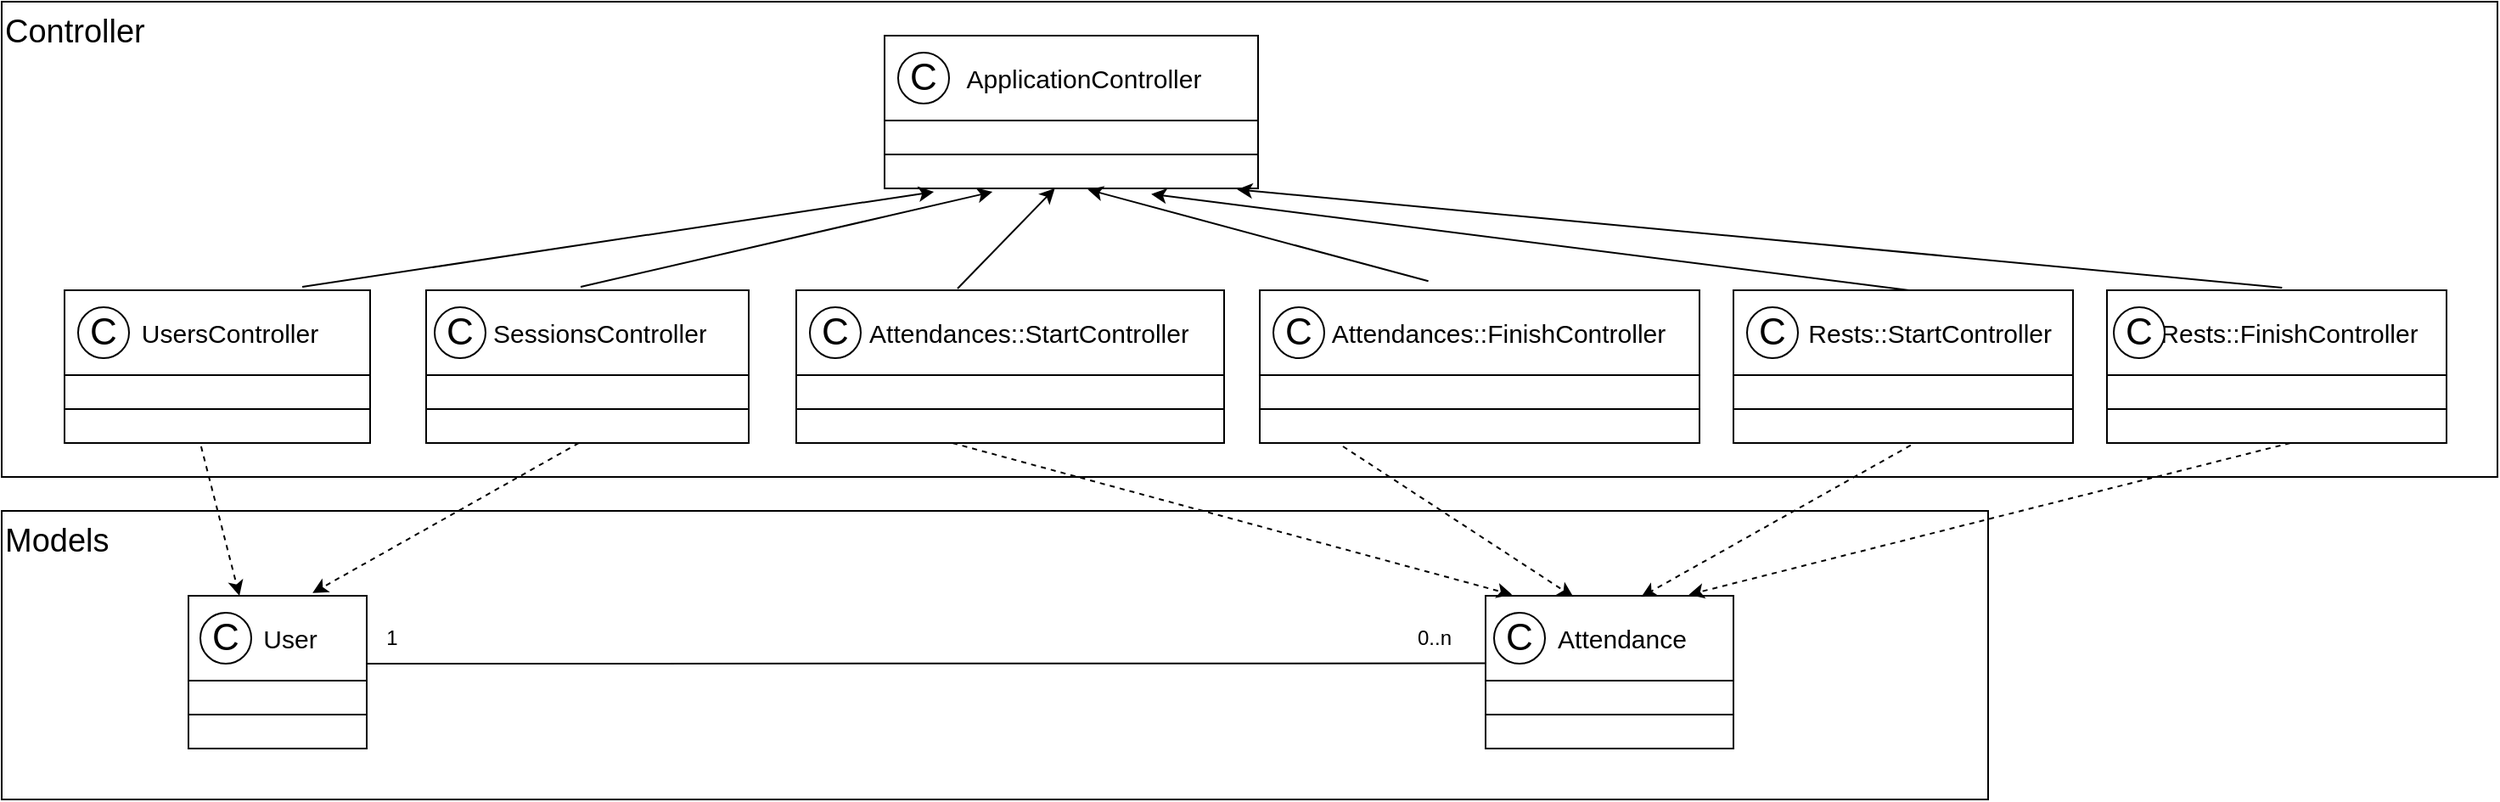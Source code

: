 <mxfile version="28.1.2">
  <diagram name="ページ1" id="R2JjqRzub-qG9FKg8T6q">
    <mxGraphModel dx="1009" dy="784" grid="1" gridSize="10" guides="1" tooltips="1" connect="1" arrows="1" fold="1" page="1" pageScale="1" pageWidth="827" pageHeight="1169" math="0" shadow="0">
      <root>
        <mxCell id="0" />
        <mxCell id="1" parent="0" />
        <mxCell id="P_p7sKXOOQL_kKfrtuSk-108" value="&lt;span style=&quot;font-size: 19px;&quot;&gt;Models&lt;/span&gt;" style="html=1;whiteSpace=wrap;align=left;verticalAlign=top;" parent="1" vertex="1">
          <mxGeometry x="20" y="330" width="1170" height="170" as="geometry" />
        </mxCell>
        <mxCell id="P_p7sKXOOQL_kKfrtuSk-89" value="&lt;font style=&quot;font-size: 19px;&quot;&gt;Controller&lt;/font&gt;" style="html=1;whiteSpace=wrap;align=left;verticalAlign=top;" parent="1" vertex="1">
          <mxGeometry x="20" y="30" width="1470" height="280" as="geometry" />
        </mxCell>
        <mxCell id="P_p7sKXOOQL_kKfrtuSk-25" value="" style="shape=table;startSize=0;container=1;collapsible=0;childLayout=tableLayout;" parent="1" vertex="1">
          <mxGeometry x="488" y="200" width="252" height="90.0" as="geometry" />
        </mxCell>
        <mxCell id="P_p7sKXOOQL_kKfrtuSk-26" value="" style="shape=tableRow;horizontal=0;startSize=0;swimlaneHead=0;swimlaneBody=0;strokeColor=inherit;top=0;left=0;bottom=0;right=0;collapsible=0;dropTarget=0;fillColor=none;points=[[0,0.5],[1,0.5]];portConstraint=eastwest;" parent="P_p7sKXOOQL_kKfrtuSk-25" vertex="1">
          <mxGeometry width="252" height="50" as="geometry" />
        </mxCell>
        <mxCell id="P_p7sKXOOQL_kKfrtuSk-27" value="&lt;span style=&quot;font-size: 15px; text-align: left;&quot;&gt;　&amp;nbsp; Attendances::StartController&lt;/span&gt;" style="shape=partialRectangle;html=1;whiteSpace=wrap;connectable=0;strokeColor=inherit;overflow=hidden;fillColor=none;top=0;left=0;bottom=0;right=0;pointerEvents=1;" parent="P_p7sKXOOQL_kKfrtuSk-26" vertex="1">
          <mxGeometry width="252" height="50" as="geometry">
            <mxRectangle width="252" height="50" as="alternateBounds" />
          </mxGeometry>
        </mxCell>
        <mxCell id="P_p7sKXOOQL_kKfrtuSk-28" value="" style="shape=tableRow;horizontal=0;startSize=0;swimlaneHead=0;swimlaneBody=0;strokeColor=inherit;top=0;left=0;bottom=0;right=0;collapsible=0;dropTarget=0;fillColor=none;points=[[0,0.5],[1,0.5]];portConstraint=eastwest;fontSize=6;" parent="P_p7sKXOOQL_kKfrtuSk-25" vertex="1">
          <mxGeometry y="50" width="252" height="20" as="geometry" />
        </mxCell>
        <mxCell id="P_p7sKXOOQL_kKfrtuSk-29" value="" style="shape=partialRectangle;html=1;whiteSpace=wrap;connectable=0;strokeColor=inherit;overflow=hidden;fillColor=none;top=0;left=0;bottom=0;right=0;pointerEvents=1;" parent="P_p7sKXOOQL_kKfrtuSk-28" vertex="1">
          <mxGeometry width="252" height="20" as="geometry">
            <mxRectangle width="252" height="20" as="alternateBounds" />
          </mxGeometry>
        </mxCell>
        <mxCell id="P_p7sKXOOQL_kKfrtuSk-30" value="" style="shape=tableRow;horizontal=0;startSize=0;swimlaneHead=0;swimlaneBody=0;strokeColor=inherit;top=0;left=0;bottom=0;right=0;collapsible=0;dropTarget=0;fillColor=none;points=[[0,0.5],[1,0.5]];portConstraint=eastwest;" parent="P_p7sKXOOQL_kKfrtuSk-25" vertex="1">
          <mxGeometry y="70" width="252" height="20" as="geometry" />
        </mxCell>
        <mxCell id="P_p7sKXOOQL_kKfrtuSk-31" value="" style="shape=partialRectangle;html=1;whiteSpace=wrap;connectable=0;strokeColor=inherit;overflow=hidden;fillColor=none;top=0;left=0;bottom=0;right=0;pointerEvents=1;fontSize=6;spacing=2;" parent="P_p7sKXOOQL_kKfrtuSk-30" vertex="1">
          <mxGeometry width="252" height="20" as="geometry">
            <mxRectangle width="252" height="20" as="alternateBounds" />
          </mxGeometry>
        </mxCell>
        <mxCell id="P_p7sKXOOQL_kKfrtuSk-32" value="&lt;font style=&quot;font-size: 22px;&quot;&gt;C&lt;/font&gt;" style="ellipse;whiteSpace=wrap;html=1;aspect=fixed;" parent="1" vertex="1">
          <mxGeometry x="496" y="210" width="30" height="30" as="geometry" />
        </mxCell>
        <mxCell id="P_p7sKXOOQL_kKfrtuSk-33" value="" style="group" parent="1" vertex="1" connectable="0">
          <mxGeometry x="540" y="70" width="220" height="90.0" as="geometry" />
        </mxCell>
        <mxCell id="P_p7sKXOOQL_kKfrtuSk-16" value="" style="shape=table;startSize=0;container=1;collapsible=0;childLayout=tableLayout;" parent="P_p7sKXOOQL_kKfrtuSk-33" vertex="1">
          <mxGeometry y="-20" width="220" height="90.0" as="geometry" />
        </mxCell>
        <mxCell id="P_p7sKXOOQL_kKfrtuSk-17" value="" style="shape=tableRow;horizontal=0;startSize=0;swimlaneHead=0;swimlaneBody=0;strokeColor=inherit;top=0;left=0;bottom=0;right=0;collapsible=0;dropTarget=0;fillColor=none;points=[[0,0.5],[1,0.5]];portConstraint=eastwest;" parent="P_p7sKXOOQL_kKfrtuSk-16" vertex="1">
          <mxGeometry width="220" height="50" as="geometry" />
        </mxCell>
        <mxCell id="P_p7sKXOOQL_kKfrtuSk-18" value="&lt;span style=&quot;font-size: 15px; text-align: left;&quot;&gt;　ApplicationController&lt;/span&gt;" style="shape=partialRectangle;html=1;whiteSpace=wrap;connectable=0;strokeColor=inherit;overflow=hidden;fillColor=none;top=0;left=0;bottom=0;right=0;pointerEvents=1;" parent="P_p7sKXOOQL_kKfrtuSk-17" vertex="1">
          <mxGeometry width="220" height="50" as="geometry">
            <mxRectangle width="220" height="50" as="alternateBounds" />
          </mxGeometry>
        </mxCell>
        <mxCell id="P_p7sKXOOQL_kKfrtuSk-19" value="" style="shape=tableRow;horizontal=0;startSize=0;swimlaneHead=0;swimlaneBody=0;strokeColor=inherit;top=0;left=0;bottom=0;right=0;collapsible=0;dropTarget=0;fillColor=none;points=[[0,0.5],[1,0.5]];portConstraint=eastwest;fontSize=6;" parent="P_p7sKXOOQL_kKfrtuSk-16" vertex="1">
          <mxGeometry y="50" width="220" height="20" as="geometry" />
        </mxCell>
        <mxCell id="P_p7sKXOOQL_kKfrtuSk-20" value="" style="shape=partialRectangle;html=1;whiteSpace=wrap;connectable=0;strokeColor=inherit;overflow=hidden;fillColor=none;top=0;left=0;bottom=0;right=0;pointerEvents=1;" parent="P_p7sKXOOQL_kKfrtuSk-19" vertex="1">
          <mxGeometry width="220" height="20" as="geometry">
            <mxRectangle width="220" height="20" as="alternateBounds" />
          </mxGeometry>
        </mxCell>
        <mxCell id="P_p7sKXOOQL_kKfrtuSk-21" value="" style="shape=tableRow;horizontal=0;startSize=0;swimlaneHead=0;swimlaneBody=0;strokeColor=inherit;top=0;left=0;bottom=0;right=0;collapsible=0;dropTarget=0;fillColor=none;points=[[0,0.5],[1,0.5]];portConstraint=eastwest;" parent="P_p7sKXOOQL_kKfrtuSk-16" vertex="1">
          <mxGeometry y="70" width="220" height="20" as="geometry" />
        </mxCell>
        <mxCell id="P_p7sKXOOQL_kKfrtuSk-22" value="" style="shape=partialRectangle;html=1;whiteSpace=wrap;connectable=0;strokeColor=inherit;overflow=hidden;fillColor=none;top=0;left=0;bottom=0;right=0;pointerEvents=1;fontSize=6;spacing=2;" parent="P_p7sKXOOQL_kKfrtuSk-21" vertex="1">
          <mxGeometry width="220" height="20" as="geometry">
            <mxRectangle width="220" height="20" as="alternateBounds" />
          </mxGeometry>
        </mxCell>
        <mxCell id="P_p7sKXOOQL_kKfrtuSk-2" value="&lt;font style=&quot;font-size: 22px;&quot;&gt;C&lt;/font&gt;" style="ellipse;whiteSpace=wrap;html=1;aspect=fixed;" parent="P_p7sKXOOQL_kKfrtuSk-33" vertex="1">
          <mxGeometry x="8" y="-10" width="30" height="30" as="geometry" />
        </mxCell>
        <mxCell id="P_p7sKXOOQL_kKfrtuSk-34" value="" style="shape=table;startSize=0;container=1;collapsible=0;childLayout=tableLayout;" parent="1" vertex="1">
          <mxGeometry x="270" y="200" width="190" height="90" as="geometry" />
        </mxCell>
        <mxCell id="P_p7sKXOOQL_kKfrtuSk-35" value="" style="shape=tableRow;horizontal=0;startSize=0;swimlaneHead=0;swimlaneBody=0;strokeColor=inherit;top=0;left=0;bottom=0;right=0;collapsible=0;dropTarget=0;fillColor=none;points=[[0,0.5],[1,0.5]];portConstraint=eastwest;" parent="P_p7sKXOOQL_kKfrtuSk-34" vertex="1">
          <mxGeometry width="190" height="50" as="geometry" />
        </mxCell>
        <mxCell id="P_p7sKXOOQL_kKfrtuSk-36" value="&lt;span style=&quot;font-size: 15px; text-align: left;&quot;&gt;　SessionsController&lt;/span&gt;" style="shape=partialRectangle;html=1;whiteSpace=wrap;connectable=0;strokeColor=inherit;overflow=hidden;fillColor=none;top=0;left=0;bottom=0;right=0;pointerEvents=1;" parent="P_p7sKXOOQL_kKfrtuSk-35" vertex="1">
          <mxGeometry width="190" height="50" as="geometry">
            <mxRectangle width="190" height="50" as="alternateBounds" />
          </mxGeometry>
        </mxCell>
        <mxCell id="P_p7sKXOOQL_kKfrtuSk-37" value="" style="shape=tableRow;horizontal=0;startSize=0;swimlaneHead=0;swimlaneBody=0;strokeColor=inherit;top=0;left=0;bottom=0;right=0;collapsible=0;dropTarget=0;fillColor=none;points=[[0,0.5],[1,0.5]];portConstraint=eastwest;fontSize=6;" parent="P_p7sKXOOQL_kKfrtuSk-34" vertex="1">
          <mxGeometry y="50" width="190" height="20" as="geometry" />
        </mxCell>
        <mxCell id="P_p7sKXOOQL_kKfrtuSk-38" value="" style="shape=partialRectangle;html=1;whiteSpace=wrap;connectable=0;strokeColor=inherit;overflow=hidden;fillColor=none;top=0;left=0;bottom=0;right=0;pointerEvents=1;" parent="P_p7sKXOOQL_kKfrtuSk-37" vertex="1">
          <mxGeometry width="190" height="20" as="geometry">
            <mxRectangle width="190" height="20" as="alternateBounds" />
          </mxGeometry>
        </mxCell>
        <mxCell id="P_p7sKXOOQL_kKfrtuSk-39" value="" style="shape=tableRow;horizontal=0;startSize=0;swimlaneHead=0;swimlaneBody=0;strokeColor=inherit;top=0;left=0;bottom=0;right=0;collapsible=0;dropTarget=0;fillColor=none;points=[[0,0.5],[1,0.5]];portConstraint=eastwest;" parent="P_p7sKXOOQL_kKfrtuSk-34" vertex="1">
          <mxGeometry y="70" width="190" height="20" as="geometry" />
        </mxCell>
        <mxCell id="P_p7sKXOOQL_kKfrtuSk-40" value="" style="shape=partialRectangle;html=1;whiteSpace=wrap;connectable=0;strokeColor=inherit;overflow=hidden;fillColor=none;top=0;left=0;bottom=0;right=0;pointerEvents=1;fontSize=6;spacing=2;" parent="P_p7sKXOOQL_kKfrtuSk-39" vertex="1">
          <mxGeometry width="190" height="20" as="geometry">
            <mxRectangle width="190" height="20" as="alternateBounds" />
          </mxGeometry>
        </mxCell>
        <mxCell id="P_p7sKXOOQL_kKfrtuSk-41" value="&lt;font style=&quot;font-size: 22px;&quot;&gt;C&lt;/font&gt;" style="ellipse;whiteSpace=wrap;html=1;aspect=fixed;" parent="1" vertex="1">
          <mxGeometry x="275" y="210" width="30" height="30" as="geometry" />
        </mxCell>
        <mxCell id="P_p7sKXOOQL_kKfrtuSk-42" value="" style="shape=table;startSize=0;container=1;collapsible=0;childLayout=tableLayout;" parent="1" vertex="1">
          <mxGeometry x="57" y="200" width="180" height="90.0" as="geometry" />
        </mxCell>
        <mxCell id="P_p7sKXOOQL_kKfrtuSk-43" value="" style="shape=tableRow;horizontal=0;startSize=0;swimlaneHead=0;swimlaneBody=0;strokeColor=inherit;top=0;left=0;bottom=0;right=0;collapsible=0;dropTarget=0;fillColor=none;points=[[0,0.5],[1,0.5]];portConstraint=eastwest;" parent="P_p7sKXOOQL_kKfrtuSk-42" vertex="1">
          <mxGeometry width="180" height="50" as="geometry" />
        </mxCell>
        <mxCell id="P_p7sKXOOQL_kKfrtuSk-44" value="&lt;span style=&quot;font-size: 15px; text-align: left;&quot;&gt;　UsersController&lt;/span&gt;" style="shape=partialRectangle;html=1;whiteSpace=wrap;connectable=0;strokeColor=inherit;overflow=hidden;fillColor=none;top=0;left=0;bottom=0;right=0;pointerEvents=1;" parent="P_p7sKXOOQL_kKfrtuSk-43" vertex="1">
          <mxGeometry width="180" height="50" as="geometry">
            <mxRectangle width="180" height="50" as="alternateBounds" />
          </mxGeometry>
        </mxCell>
        <mxCell id="P_p7sKXOOQL_kKfrtuSk-45" value="" style="shape=tableRow;horizontal=0;startSize=0;swimlaneHead=0;swimlaneBody=0;strokeColor=inherit;top=0;left=0;bottom=0;right=0;collapsible=0;dropTarget=0;fillColor=none;points=[[0,0.5],[1,0.5]];portConstraint=eastwest;fontSize=6;" parent="P_p7sKXOOQL_kKfrtuSk-42" vertex="1">
          <mxGeometry y="50" width="180" height="20" as="geometry" />
        </mxCell>
        <mxCell id="P_p7sKXOOQL_kKfrtuSk-46" value="" style="shape=partialRectangle;html=1;whiteSpace=wrap;connectable=0;strokeColor=inherit;overflow=hidden;fillColor=none;top=0;left=0;bottom=0;right=0;pointerEvents=1;" parent="P_p7sKXOOQL_kKfrtuSk-45" vertex="1">
          <mxGeometry width="180" height="20" as="geometry">
            <mxRectangle width="180" height="20" as="alternateBounds" />
          </mxGeometry>
        </mxCell>
        <mxCell id="P_p7sKXOOQL_kKfrtuSk-47" value="" style="shape=tableRow;horizontal=0;startSize=0;swimlaneHead=0;swimlaneBody=0;strokeColor=inherit;top=0;left=0;bottom=0;right=0;collapsible=0;dropTarget=0;fillColor=none;points=[[0,0.5],[1,0.5]];portConstraint=eastwest;" parent="P_p7sKXOOQL_kKfrtuSk-42" vertex="1">
          <mxGeometry y="70" width="180" height="20" as="geometry" />
        </mxCell>
        <mxCell id="P_p7sKXOOQL_kKfrtuSk-48" value="" style="shape=partialRectangle;html=1;whiteSpace=wrap;connectable=0;strokeColor=inherit;overflow=hidden;fillColor=none;top=0;left=0;bottom=0;right=0;pointerEvents=1;fontSize=6;spacing=2;" parent="P_p7sKXOOQL_kKfrtuSk-47" vertex="1">
          <mxGeometry width="180" height="20" as="geometry">
            <mxRectangle width="180" height="20" as="alternateBounds" />
          </mxGeometry>
        </mxCell>
        <mxCell id="P_p7sKXOOQL_kKfrtuSk-49" value="&lt;font style=&quot;font-size: 22px;&quot;&gt;C&lt;/font&gt;" style="ellipse;whiteSpace=wrap;html=1;aspect=fixed;" parent="1" vertex="1">
          <mxGeometry x="65" y="210" width="30" height="30" as="geometry" />
        </mxCell>
        <mxCell id="P_p7sKXOOQL_kKfrtuSk-61" value="" style="endArrow=classic;html=1;rounded=0;exitX=0.479;exitY=-0.04;exitDx=0;exitDy=0;exitPerimeter=0;entryX=0.289;entryY=1.1;entryDx=0;entryDy=0;entryPerimeter=0;" parent="1" target="P_p7sKXOOQL_kKfrtuSk-21" edge="1" source="P_p7sKXOOQL_kKfrtuSk-35">
          <mxGeometry width="50" height="50" relative="1" as="geometry">
            <mxPoint x="329.62" y="200" as="sourcePoint" />
            <mxPoint x="610" y="161" as="targetPoint" />
          </mxGeometry>
        </mxCell>
        <mxCell id="P_p7sKXOOQL_kKfrtuSk-62" value="" style="endArrow=classic;html=1;rounded=0;entryX=0.132;entryY=1.1;entryDx=0;entryDy=0;entryPerimeter=0;exitX=0.778;exitY=-0.04;exitDx=0;exitDy=0;exitPerimeter=0;" parent="1" source="P_p7sKXOOQL_kKfrtuSk-43" edge="1" target="P_p7sKXOOQL_kKfrtuSk-21">
          <mxGeometry width="50" height="50" relative="1" as="geometry">
            <mxPoint x="270" y="198.45" as="sourcePoint" />
            <mxPoint x="558.28" y="160" as="targetPoint" />
          </mxGeometry>
        </mxCell>
        <mxCell id="P_p7sKXOOQL_kKfrtuSk-63" value="" style="endArrow=classic;html=1;rounded=0;" parent="1" edge="1" target="P_p7sKXOOQL_kKfrtuSk-21">
          <mxGeometry width="50" height="50" relative="1" as="geometry">
            <mxPoint x="583" y="199" as="sourcePoint" />
            <mxPoint x="526" y="160" as="targetPoint" />
          </mxGeometry>
        </mxCell>
        <mxCell id="P_p7sKXOOQL_kKfrtuSk-64" value="" style="endArrow=classic;html=1;rounded=0;entryX=0.544;entryY=1.033;entryDx=0;entryDy=0;entryPerimeter=0;exitX=0.434;exitY=-0.04;exitDx=0;exitDy=0;exitPerimeter=0;" parent="1" edge="1" target="P_p7sKXOOQL_kKfrtuSk-21">
          <mxGeometry width="50" height="50" relative="1" as="geometry">
            <mxPoint x="860.306" y="194.66" as="sourcePoint" />
            <mxPoint x="660.0" y="160.0" as="targetPoint" />
          </mxGeometry>
        </mxCell>
        <mxCell id="P_p7sKXOOQL_kKfrtuSk-65" value="" style="shape=table;startSize=0;container=1;collapsible=0;childLayout=tableLayout;" parent="1" vertex="1">
          <mxGeometry x="130" y="380" width="105.0" height="90" as="geometry" />
        </mxCell>
        <mxCell id="P_p7sKXOOQL_kKfrtuSk-66" value="" style="shape=tableRow;horizontal=0;startSize=0;swimlaneHead=0;swimlaneBody=0;strokeColor=inherit;top=0;left=0;bottom=0;right=0;collapsible=0;dropTarget=0;fillColor=none;points=[[0,0.5],[1,0.5]];portConstraint=eastwest;" parent="P_p7sKXOOQL_kKfrtuSk-65" vertex="1">
          <mxGeometry width="105.0" height="50" as="geometry" />
        </mxCell>
        <mxCell id="P_p7sKXOOQL_kKfrtuSk-67" value="&lt;span style=&quot;font-size: 15px; text-align: left;&quot;&gt;　User&lt;/span&gt;" style="shape=partialRectangle;html=1;whiteSpace=wrap;connectable=0;strokeColor=inherit;overflow=hidden;fillColor=none;top=0;left=0;bottom=0;right=0;pointerEvents=1;" parent="P_p7sKXOOQL_kKfrtuSk-66" vertex="1">
          <mxGeometry width="105" height="50" as="geometry">
            <mxRectangle width="105" height="50" as="alternateBounds" />
          </mxGeometry>
        </mxCell>
        <mxCell id="P_p7sKXOOQL_kKfrtuSk-68" value="" style="shape=tableRow;horizontal=0;startSize=0;swimlaneHead=0;swimlaneBody=0;strokeColor=inherit;top=0;left=0;bottom=0;right=0;collapsible=0;dropTarget=0;fillColor=none;points=[[0,0.5],[1,0.5]];portConstraint=eastwest;fontSize=6;" parent="P_p7sKXOOQL_kKfrtuSk-65" vertex="1">
          <mxGeometry y="50" width="105.0" height="20" as="geometry" />
        </mxCell>
        <mxCell id="P_p7sKXOOQL_kKfrtuSk-69" value="" style="shape=partialRectangle;html=1;whiteSpace=wrap;connectable=0;strokeColor=inherit;overflow=hidden;fillColor=none;top=0;left=0;bottom=0;right=0;pointerEvents=1;" parent="P_p7sKXOOQL_kKfrtuSk-68" vertex="1">
          <mxGeometry width="105" height="20" as="geometry">
            <mxRectangle width="105" height="20" as="alternateBounds" />
          </mxGeometry>
        </mxCell>
        <mxCell id="P_p7sKXOOQL_kKfrtuSk-70" value="" style="shape=tableRow;horizontal=0;startSize=0;swimlaneHead=0;swimlaneBody=0;strokeColor=inherit;top=0;left=0;bottom=0;right=0;collapsible=0;dropTarget=0;fillColor=none;points=[[0,0.5],[1,0.5]];portConstraint=eastwest;" parent="P_p7sKXOOQL_kKfrtuSk-65" vertex="1">
          <mxGeometry y="70" width="105.0" height="20" as="geometry" />
        </mxCell>
        <mxCell id="P_p7sKXOOQL_kKfrtuSk-71" value="" style="shape=partialRectangle;html=1;whiteSpace=wrap;connectable=0;strokeColor=inherit;overflow=hidden;fillColor=none;top=0;left=0;bottom=0;right=0;pointerEvents=1;fontSize=6;spacing=2;" parent="P_p7sKXOOQL_kKfrtuSk-70" vertex="1">
          <mxGeometry width="105" height="20" as="geometry">
            <mxRectangle width="105" height="20" as="alternateBounds" />
          </mxGeometry>
        </mxCell>
        <mxCell id="P_p7sKXOOQL_kKfrtuSk-72" value="&lt;font style=&quot;font-size: 22px;&quot;&gt;C&lt;/font&gt;" style="ellipse;whiteSpace=wrap;html=1;aspect=fixed;" parent="1" vertex="1">
          <mxGeometry x="137" y="390" width="30" height="30" as="geometry" />
        </mxCell>
        <mxCell id="P_p7sKXOOQL_kKfrtuSk-73" value="" style="shape=table;startSize=0;container=1;collapsible=0;childLayout=tableLayout;" parent="1" vertex="1">
          <mxGeometry x="894" y="380" width="146.0" height="90" as="geometry" />
        </mxCell>
        <mxCell id="P_p7sKXOOQL_kKfrtuSk-74" value="" style="shape=tableRow;horizontal=0;startSize=0;swimlaneHead=0;swimlaneBody=0;strokeColor=inherit;top=0;left=0;bottom=0;right=0;collapsible=0;dropTarget=0;fillColor=none;points=[[0,0.5],[1,0.5]];portConstraint=eastwest;" parent="P_p7sKXOOQL_kKfrtuSk-73" vertex="1">
          <mxGeometry width="146.0" height="50" as="geometry" />
        </mxCell>
        <mxCell id="P_p7sKXOOQL_kKfrtuSk-75" value="&lt;span style=&quot;font-size: 15px; text-align: left;&quot;&gt;　Attendance&lt;/span&gt;" style="shape=partialRectangle;html=1;whiteSpace=wrap;connectable=0;strokeColor=inherit;overflow=hidden;fillColor=none;top=0;left=0;bottom=0;right=0;pointerEvents=1;" parent="P_p7sKXOOQL_kKfrtuSk-74" vertex="1">
          <mxGeometry width="146" height="50" as="geometry">
            <mxRectangle width="146" height="50" as="alternateBounds" />
          </mxGeometry>
        </mxCell>
        <mxCell id="P_p7sKXOOQL_kKfrtuSk-76" value="" style="shape=tableRow;horizontal=0;startSize=0;swimlaneHead=0;swimlaneBody=0;strokeColor=inherit;top=0;left=0;bottom=0;right=0;collapsible=0;dropTarget=0;fillColor=none;points=[[0,0.5],[1,0.5]];portConstraint=eastwest;fontSize=6;" parent="P_p7sKXOOQL_kKfrtuSk-73" vertex="1">
          <mxGeometry y="50" width="146.0" height="20" as="geometry" />
        </mxCell>
        <mxCell id="P_p7sKXOOQL_kKfrtuSk-77" value="" style="shape=partialRectangle;html=1;whiteSpace=wrap;connectable=0;strokeColor=inherit;overflow=hidden;fillColor=none;top=0;left=0;bottom=0;right=0;pointerEvents=1;" parent="P_p7sKXOOQL_kKfrtuSk-76" vertex="1">
          <mxGeometry width="146" height="20" as="geometry">
            <mxRectangle width="146" height="20" as="alternateBounds" />
          </mxGeometry>
        </mxCell>
        <mxCell id="P_p7sKXOOQL_kKfrtuSk-78" value="" style="shape=tableRow;horizontal=0;startSize=0;swimlaneHead=0;swimlaneBody=0;strokeColor=inherit;top=0;left=0;bottom=0;right=0;collapsible=0;dropTarget=0;fillColor=none;points=[[0,0.5],[1,0.5]];portConstraint=eastwest;" parent="P_p7sKXOOQL_kKfrtuSk-73" vertex="1">
          <mxGeometry y="70" width="146.0" height="20" as="geometry" />
        </mxCell>
        <mxCell id="P_p7sKXOOQL_kKfrtuSk-79" value="" style="shape=partialRectangle;html=1;whiteSpace=wrap;connectable=0;strokeColor=inherit;overflow=hidden;fillColor=none;top=0;left=0;bottom=0;right=0;pointerEvents=1;fontSize=6;spacing=2;" parent="P_p7sKXOOQL_kKfrtuSk-78" vertex="1">
          <mxGeometry width="146" height="20" as="geometry">
            <mxRectangle width="146" height="20" as="alternateBounds" />
          </mxGeometry>
        </mxCell>
        <mxCell id="P_p7sKXOOQL_kKfrtuSk-80" value="&lt;font style=&quot;font-size: 22px;&quot;&gt;C&lt;/font&gt;" style="ellipse;whiteSpace=wrap;html=1;aspect=fixed;" parent="1" vertex="1">
          <mxGeometry x="899" y="390" width="30" height="30" as="geometry" />
        </mxCell>
        <mxCell id="P_p7sKXOOQL_kKfrtuSk-81" value="" style="endArrow=classic;html=1;rounded=0;dashed=1;exitX=0.447;exitY=1.102;exitDx=0;exitDy=0;exitPerimeter=0;entryX=0.286;entryY=0;entryDx=0;entryDy=0;entryPerimeter=0;" parent="1" source="P_p7sKXOOQL_kKfrtuSk-47" target="P_p7sKXOOQL_kKfrtuSk-66" edge="1">
          <mxGeometry width="50" height="50" relative="1" as="geometry">
            <mxPoint x="140" y="400" as="sourcePoint" />
            <mxPoint x="190" y="350" as="targetPoint" />
          </mxGeometry>
        </mxCell>
        <mxCell id="P_p7sKXOOQL_kKfrtuSk-82" value="" style="endArrow=classic;html=1;rounded=0;dashed=1;exitX=0.447;exitY=1.102;exitDx=0;exitDy=0;exitPerimeter=0;entryX=0.696;entryY=-0.033;entryDx=0;entryDy=0;entryPerimeter=0;" parent="1" target="P_p7sKXOOQL_kKfrtuSk-66" edge="1">
          <mxGeometry width="50" height="50" relative="1" as="geometry">
            <mxPoint x="360" y="290" as="sourcePoint" />
            <mxPoint x="453" y="348" as="targetPoint" />
          </mxGeometry>
        </mxCell>
        <mxCell id="P_p7sKXOOQL_kKfrtuSk-83" value="" style="endArrow=classic;html=1;rounded=0;dashed=1;exitX=0.447;exitY=1.102;exitDx=0;exitDy=0;exitPerimeter=0;entryX=0.107;entryY=-0.013;entryDx=0;entryDy=0;entryPerimeter=0;" parent="1" target="P_p7sKXOOQL_kKfrtuSk-74" edge="1">
          <mxGeometry width="50" height="50" relative="1" as="geometry">
            <mxPoint x="580" y="290" as="sourcePoint" />
            <mxPoint x="673" y="348" as="targetPoint" />
          </mxGeometry>
        </mxCell>
        <mxCell id="P_p7sKXOOQL_kKfrtuSk-84" value="" style="endArrow=classic;html=1;rounded=0;dashed=1;exitX=0.447;exitY=1.102;exitDx=0;exitDy=0;exitPerimeter=0;entryX=0.354;entryY=0.013;entryDx=0;entryDy=0;entryPerimeter=0;" parent="1" target="P_p7sKXOOQL_kKfrtuSk-74" edge="1">
          <mxGeometry width="50" height="50" relative="1" as="geometry">
            <mxPoint x="810" y="292" as="sourcePoint" />
            <mxPoint x="983" y="378" as="targetPoint" />
          </mxGeometry>
        </mxCell>
        <mxCell id="P_p7sKXOOQL_kKfrtuSk-85" value="" style="endArrow=none;html=1;rounded=0;exitX=1;exitY=0.5;exitDx=0;exitDy=0;entryX=0.001;entryY=0.796;entryDx=0;entryDy=0;entryPerimeter=0;" parent="1" target="P_p7sKXOOQL_kKfrtuSk-74" edge="1">
          <mxGeometry width="50" height="50" relative="1" as="geometry">
            <mxPoint x="235.0" y="420" as="sourcePoint" />
            <mxPoint x="592" y="420" as="targetPoint" />
          </mxGeometry>
        </mxCell>
        <mxCell id="P_p7sKXOOQL_kKfrtuSk-86" value="1" style="text;html=1;align=center;verticalAlign=middle;whiteSpace=wrap;rounded=0;" parent="1" vertex="1">
          <mxGeometry x="220" y="390" width="60" height="30" as="geometry" />
        </mxCell>
        <mxCell id="P_p7sKXOOQL_kKfrtuSk-87" value="0..n" style="text;html=1;align=center;verticalAlign=middle;whiteSpace=wrap;rounded=0;" parent="1" vertex="1">
          <mxGeometry x="834" y="390" width="60" height="30" as="geometry" />
        </mxCell>
        <mxCell id="y6OJS7vIjnY-01QDKzYP-8" value="" style="shape=table;startSize=0;container=1;collapsible=0;childLayout=tableLayout;" vertex="1" parent="1">
          <mxGeometry x="761" y="200" width="259" height="90.0" as="geometry" />
        </mxCell>
        <mxCell id="y6OJS7vIjnY-01QDKzYP-9" value="" style="shape=tableRow;horizontal=0;startSize=0;swimlaneHead=0;swimlaneBody=0;strokeColor=inherit;top=0;left=0;bottom=0;right=0;collapsible=0;dropTarget=0;fillColor=none;points=[[0,0.5],[1,0.5]];portConstraint=eastwest;" vertex="1" parent="y6OJS7vIjnY-01QDKzYP-8">
          <mxGeometry width="259" height="50" as="geometry" />
        </mxCell>
        <mxCell id="y6OJS7vIjnY-01QDKzYP-10" value="&lt;span style=&quot;font-size: 15px; text-align: left;&quot;&gt;　&amp;nbsp; Attendances::FinishController&lt;/span&gt;" style="shape=partialRectangle;html=1;whiteSpace=wrap;connectable=0;strokeColor=inherit;overflow=hidden;fillColor=none;top=0;left=0;bottom=0;right=0;pointerEvents=1;" vertex="1" parent="y6OJS7vIjnY-01QDKzYP-9">
          <mxGeometry width="259" height="50" as="geometry">
            <mxRectangle width="259" height="50" as="alternateBounds" />
          </mxGeometry>
        </mxCell>
        <mxCell id="y6OJS7vIjnY-01QDKzYP-11" value="" style="shape=tableRow;horizontal=0;startSize=0;swimlaneHead=0;swimlaneBody=0;strokeColor=inherit;top=0;left=0;bottom=0;right=0;collapsible=0;dropTarget=0;fillColor=none;points=[[0,0.5],[1,0.5]];portConstraint=eastwest;fontSize=6;" vertex="1" parent="y6OJS7vIjnY-01QDKzYP-8">
          <mxGeometry y="50" width="259" height="20" as="geometry" />
        </mxCell>
        <mxCell id="y6OJS7vIjnY-01QDKzYP-12" value="" style="shape=partialRectangle;html=1;whiteSpace=wrap;connectable=0;strokeColor=inherit;overflow=hidden;fillColor=none;top=0;left=0;bottom=0;right=0;pointerEvents=1;" vertex="1" parent="y6OJS7vIjnY-01QDKzYP-11">
          <mxGeometry width="259" height="20" as="geometry">
            <mxRectangle width="259" height="20" as="alternateBounds" />
          </mxGeometry>
        </mxCell>
        <mxCell id="y6OJS7vIjnY-01QDKzYP-13" value="" style="shape=tableRow;horizontal=0;startSize=0;swimlaneHead=0;swimlaneBody=0;strokeColor=inherit;top=0;left=0;bottom=0;right=0;collapsible=0;dropTarget=0;fillColor=none;points=[[0,0.5],[1,0.5]];portConstraint=eastwest;" vertex="1" parent="y6OJS7vIjnY-01QDKzYP-8">
          <mxGeometry y="70" width="259" height="20" as="geometry" />
        </mxCell>
        <mxCell id="y6OJS7vIjnY-01QDKzYP-14" value="" style="shape=partialRectangle;html=1;whiteSpace=wrap;connectable=0;strokeColor=inherit;overflow=hidden;fillColor=none;top=0;left=0;bottom=0;right=0;pointerEvents=1;fontSize=6;spacing=2;" vertex="1" parent="y6OJS7vIjnY-01QDKzYP-13">
          <mxGeometry width="259" height="20" as="geometry">
            <mxRectangle width="259" height="20" as="alternateBounds" />
          </mxGeometry>
        </mxCell>
        <mxCell id="y6OJS7vIjnY-01QDKzYP-15" value="&lt;font style=&quot;font-size: 22px;&quot;&gt;C&lt;/font&gt;" style="ellipse;whiteSpace=wrap;html=1;aspect=fixed;" vertex="1" parent="1">
          <mxGeometry x="769" y="210" width="30" height="30" as="geometry" />
        </mxCell>
        <mxCell id="y6OJS7vIjnY-01QDKzYP-16" value="" style="shape=table;startSize=0;container=1;collapsible=0;childLayout=tableLayout;" vertex="1" parent="1">
          <mxGeometry x="1040" y="200" width="200" height="90.0" as="geometry" />
        </mxCell>
        <mxCell id="y6OJS7vIjnY-01QDKzYP-17" value="" style="shape=tableRow;horizontal=0;startSize=0;swimlaneHead=0;swimlaneBody=0;strokeColor=inherit;top=0;left=0;bottom=0;right=0;collapsible=0;dropTarget=0;fillColor=none;points=[[0,0.5],[1,0.5]];portConstraint=eastwest;" vertex="1" parent="y6OJS7vIjnY-01QDKzYP-16">
          <mxGeometry width="200" height="50" as="geometry" />
        </mxCell>
        <mxCell id="y6OJS7vIjnY-01QDKzYP-18" value="&lt;span style=&quot;font-size: 15px; text-align: left;&quot;&gt;　&amp;nbsp; &amp;nbsp; Rests::StartController&lt;/span&gt;" style="shape=partialRectangle;html=1;whiteSpace=wrap;connectable=0;strokeColor=inherit;overflow=hidden;fillColor=none;top=0;left=0;bottom=0;right=0;pointerEvents=1;" vertex="1" parent="y6OJS7vIjnY-01QDKzYP-17">
          <mxGeometry width="200" height="50" as="geometry">
            <mxRectangle width="200" height="50" as="alternateBounds" />
          </mxGeometry>
        </mxCell>
        <mxCell id="y6OJS7vIjnY-01QDKzYP-19" value="" style="shape=tableRow;horizontal=0;startSize=0;swimlaneHead=0;swimlaneBody=0;strokeColor=inherit;top=0;left=0;bottom=0;right=0;collapsible=0;dropTarget=0;fillColor=none;points=[[0,0.5],[1,0.5]];portConstraint=eastwest;fontSize=6;" vertex="1" parent="y6OJS7vIjnY-01QDKzYP-16">
          <mxGeometry y="50" width="200" height="20" as="geometry" />
        </mxCell>
        <mxCell id="y6OJS7vIjnY-01QDKzYP-20" value="" style="shape=partialRectangle;html=1;whiteSpace=wrap;connectable=0;strokeColor=inherit;overflow=hidden;fillColor=none;top=0;left=0;bottom=0;right=0;pointerEvents=1;" vertex="1" parent="y6OJS7vIjnY-01QDKzYP-19">
          <mxGeometry width="200" height="20" as="geometry">
            <mxRectangle width="200" height="20" as="alternateBounds" />
          </mxGeometry>
        </mxCell>
        <mxCell id="y6OJS7vIjnY-01QDKzYP-21" value="" style="shape=tableRow;horizontal=0;startSize=0;swimlaneHead=0;swimlaneBody=0;strokeColor=inherit;top=0;left=0;bottom=0;right=0;collapsible=0;dropTarget=0;fillColor=none;points=[[0,0.5],[1,0.5]];portConstraint=eastwest;" vertex="1" parent="y6OJS7vIjnY-01QDKzYP-16">
          <mxGeometry y="70" width="200" height="20" as="geometry" />
        </mxCell>
        <mxCell id="y6OJS7vIjnY-01QDKzYP-22" value="" style="shape=partialRectangle;html=1;whiteSpace=wrap;connectable=0;strokeColor=inherit;overflow=hidden;fillColor=none;top=0;left=0;bottom=0;right=0;pointerEvents=1;fontSize=6;spacing=2;" vertex="1" parent="y6OJS7vIjnY-01QDKzYP-21">
          <mxGeometry width="200" height="20" as="geometry">
            <mxRectangle width="200" height="20" as="alternateBounds" />
          </mxGeometry>
        </mxCell>
        <mxCell id="y6OJS7vIjnY-01QDKzYP-23" value="&lt;font style=&quot;font-size: 22px;&quot;&gt;C&lt;/font&gt;" style="ellipse;whiteSpace=wrap;html=1;aspect=fixed;" vertex="1" parent="1">
          <mxGeometry x="1048" y="210" width="30" height="30" as="geometry" />
        </mxCell>
        <mxCell id="y6OJS7vIjnY-01QDKzYP-24" value="" style="shape=table;startSize=0;container=1;collapsible=0;childLayout=tableLayout;" vertex="1" parent="1">
          <mxGeometry x="1260" y="200" width="200" height="90.0" as="geometry" />
        </mxCell>
        <mxCell id="y6OJS7vIjnY-01QDKzYP-25" value="" style="shape=tableRow;horizontal=0;startSize=0;swimlaneHead=0;swimlaneBody=0;strokeColor=inherit;top=0;left=0;bottom=0;right=0;collapsible=0;dropTarget=0;fillColor=none;points=[[0,0.5],[1,0.5]];portConstraint=eastwest;" vertex="1" parent="y6OJS7vIjnY-01QDKzYP-24">
          <mxGeometry width="200" height="50" as="geometry" />
        </mxCell>
        <mxCell id="y6OJS7vIjnY-01QDKzYP-26" value="&lt;span style=&quot;font-size: 15px; text-align: left;&quot;&gt;　Rests::FinishController&lt;/span&gt;" style="shape=partialRectangle;html=1;whiteSpace=wrap;connectable=0;strokeColor=inherit;overflow=hidden;fillColor=none;top=0;left=0;bottom=0;right=0;pointerEvents=1;" vertex="1" parent="y6OJS7vIjnY-01QDKzYP-25">
          <mxGeometry width="200" height="50" as="geometry">
            <mxRectangle width="200" height="50" as="alternateBounds" />
          </mxGeometry>
        </mxCell>
        <mxCell id="y6OJS7vIjnY-01QDKzYP-27" value="" style="shape=tableRow;horizontal=0;startSize=0;swimlaneHead=0;swimlaneBody=0;strokeColor=inherit;top=0;left=0;bottom=0;right=0;collapsible=0;dropTarget=0;fillColor=none;points=[[0,0.5],[1,0.5]];portConstraint=eastwest;fontSize=6;" vertex="1" parent="y6OJS7vIjnY-01QDKzYP-24">
          <mxGeometry y="50" width="200" height="20" as="geometry" />
        </mxCell>
        <mxCell id="y6OJS7vIjnY-01QDKzYP-28" value="" style="shape=partialRectangle;html=1;whiteSpace=wrap;connectable=0;strokeColor=inherit;overflow=hidden;fillColor=none;top=0;left=0;bottom=0;right=0;pointerEvents=1;" vertex="1" parent="y6OJS7vIjnY-01QDKzYP-27">
          <mxGeometry width="200" height="20" as="geometry">
            <mxRectangle width="200" height="20" as="alternateBounds" />
          </mxGeometry>
        </mxCell>
        <mxCell id="y6OJS7vIjnY-01QDKzYP-29" value="" style="shape=tableRow;horizontal=0;startSize=0;swimlaneHead=0;swimlaneBody=0;strokeColor=inherit;top=0;left=0;bottom=0;right=0;collapsible=0;dropTarget=0;fillColor=none;points=[[0,0.5],[1,0.5]];portConstraint=eastwest;" vertex="1" parent="y6OJS7vIjnY-01QDKzYP-24">
          <mxGeometry y="70" width="200" height="20" as="geometry" />
        </mxCell>
        <mxCell id="y6OJS7vIjnY-01QDKzYP-30" value="" style="shape=partialRectangle;html=1;whiteSpace=wrap;connectable=0;strokeColor=inherit;overflow=hidden;fillColor=none;top=0;left=0;bottom=0;right=0;pointerEvents=1;fontSize=6;spacing=2;" vertex="1" parent="y6OJS7vIjnY-01QDKzYP-29">
          <mxGeometry width="200" height="20" as="geometry">
            <mxRectangle width="200" height="20" as="alternateBounds" />
          </mxGeometry>
        </mxCell>
        <mxCell id="y6OJS7vIjnY-01QDKzYP-31" value="&lt;font style=&quot;font-size: 22px;&quot;&gt;C&lt;/font&gt;" style="ellipse;whiteSpace=wrap;html=1;aspect=fixed;" vertex="1" parent="1">
          <mxGeometry x="1264" y="210" width="30" height="30" as="geometry" />
        </mxCell>
        <mxCell id="y6OJS7vIjnY-01QDKzYP-32" value="" style="endArrow=classic;html=1;rounded=0;entryX=0.714;entryY=1.167;entryDx=0;entryDy=0;entryPerimeter=0;exitX=0.434;exitY=-0.04;exitDx=0;exitDy=0;exitPerimeter=0;" edge="1" parent="1" target="P_p7sKXOOQL_kKfrtuSk-21">
          <mxGeometry width="50" height="50" relative="1" as="geometry">
            <mxPoint x="1143.34" y="200" as="sourcePoint" />
            <mxPoint x="840" y="162" as="targetPoint" />
          </mxGeometry>
        </mxCell>
        <mxCell id="y6OJS7vIjnY-01QDKzYP-34" value="" style="endArrow=classic;html=1;rounded=0;entryX=0.944;entryY=1.033;entryDx=0;entryDy=0;entryPerimeter=0;exitX=0.434;exitY=-0.04;exitDx=0;exitDy=0;exitPerimeter=0;" edge="1" parent="1" target="P_p7sKXOOQL_kKfrtuSk-21">
          <mxGeometry width="50" height="50" relative="1" as="geometry">
            <mxPoint x="1363.17" y="198.5" as="sourcePoint" />
            <mxPoint x="916.83" y="141.5" as="targetPoint" />
          </mxGeometry>
        </mxCell>
        <mxCell id="y6OJS7vIjnY-01QDKzYP-35" value="" style="endArrow=classic;html=1;rounded=0;dashed=1;exitX=0.522;exitY=1.067;exitDx=0;exitDy=0;exitPerimeter=0;entryX=0.628;entryY=0.013;entryDx=0;entryDy=0;entryPerimeter=0;" edge="1" parent="1" source="y6OJS7vIjnY-01QDKzYP-21" target="P_p7sKXOOQL_kKfrtuSk-74">
          <mxGeometry width="50" height="50" relative="1" as="geometry">
            <mxPoint x="1134" y="294" as="sourcePoint" />
            <mxPoint x="1268" y="380" as="targetPoint" />
          </mxGeometry>
        </mxCell>
        <mxCell id="y6OJS7vIjnY-01QDKzYP-36" value="" style="endArrow=classic;html=1;rounded=0;dashed=1;exitX=0.522;exitY=1.067;exitDx=0;exitDy=0;exitPerimeter=0;entryX=0.82;entryY=-0.013;entryDx=0;entryDy=0;entryPerimeter=0;" edge="1" parent="1" target="P_p7sKXOOQL_kKfrtuSk-74">
          <mxGeometry width="50" height="50" relative="1" as="geometry">
            <mxPoint x="1368" y="290" as="sourcePoint" />
            <mxPoint x="1210" y="380" as="targetPoint" />
          </mxGeometry>
        </mxCell>
      </root>
    </mxGraphModel>
  </diagram>
</mxfile>

